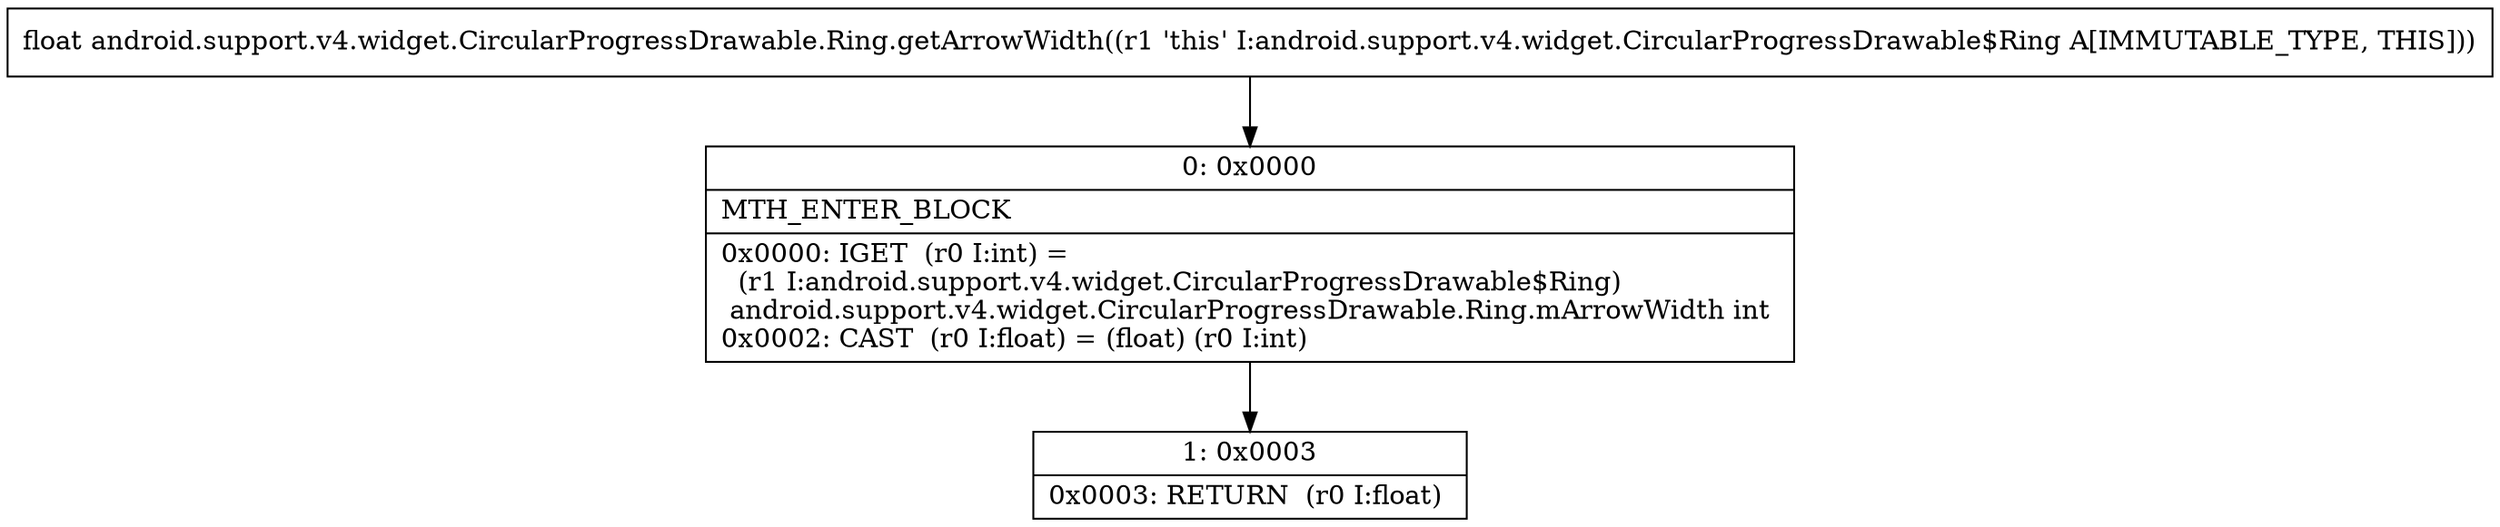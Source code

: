 digraph "CFG forandroid.support.v4.widget.CircularProgressDrawable.Ring.getArrowWidth()F" {
Node_0 [shape=record,label="{0\:\ 0x0000|MTH_ENTER_BLOCK\l|0x0000: IGET  (r0 I:int) = \l  (r1 I:android.support.v4.widget.CircularProgressDrawable$Ring)\l android.support.v4.widget.CircularProgressDrawable.Ring.mArrowWidth int \l0x0002: CAST  (r0 I:float) = (float) (r0 I:int) \l}"];
Node_1 [shape=record,label="{1\:\ 0x0003|0x0003: RETURN  (r0 I:float) \l}"];
MethodNode[shape=record,label="{float android.support.v4.widget.CircularProgressDrawable.Ring.getArrowWidth((r1 'this' I:android.support.v4.widget.CircularProgressDrawable$Ring A[IMMUTABLE_TYPE, THIS])) }"];
MethodNode -> Node_0;
Node_0 -> Node_1;
}

